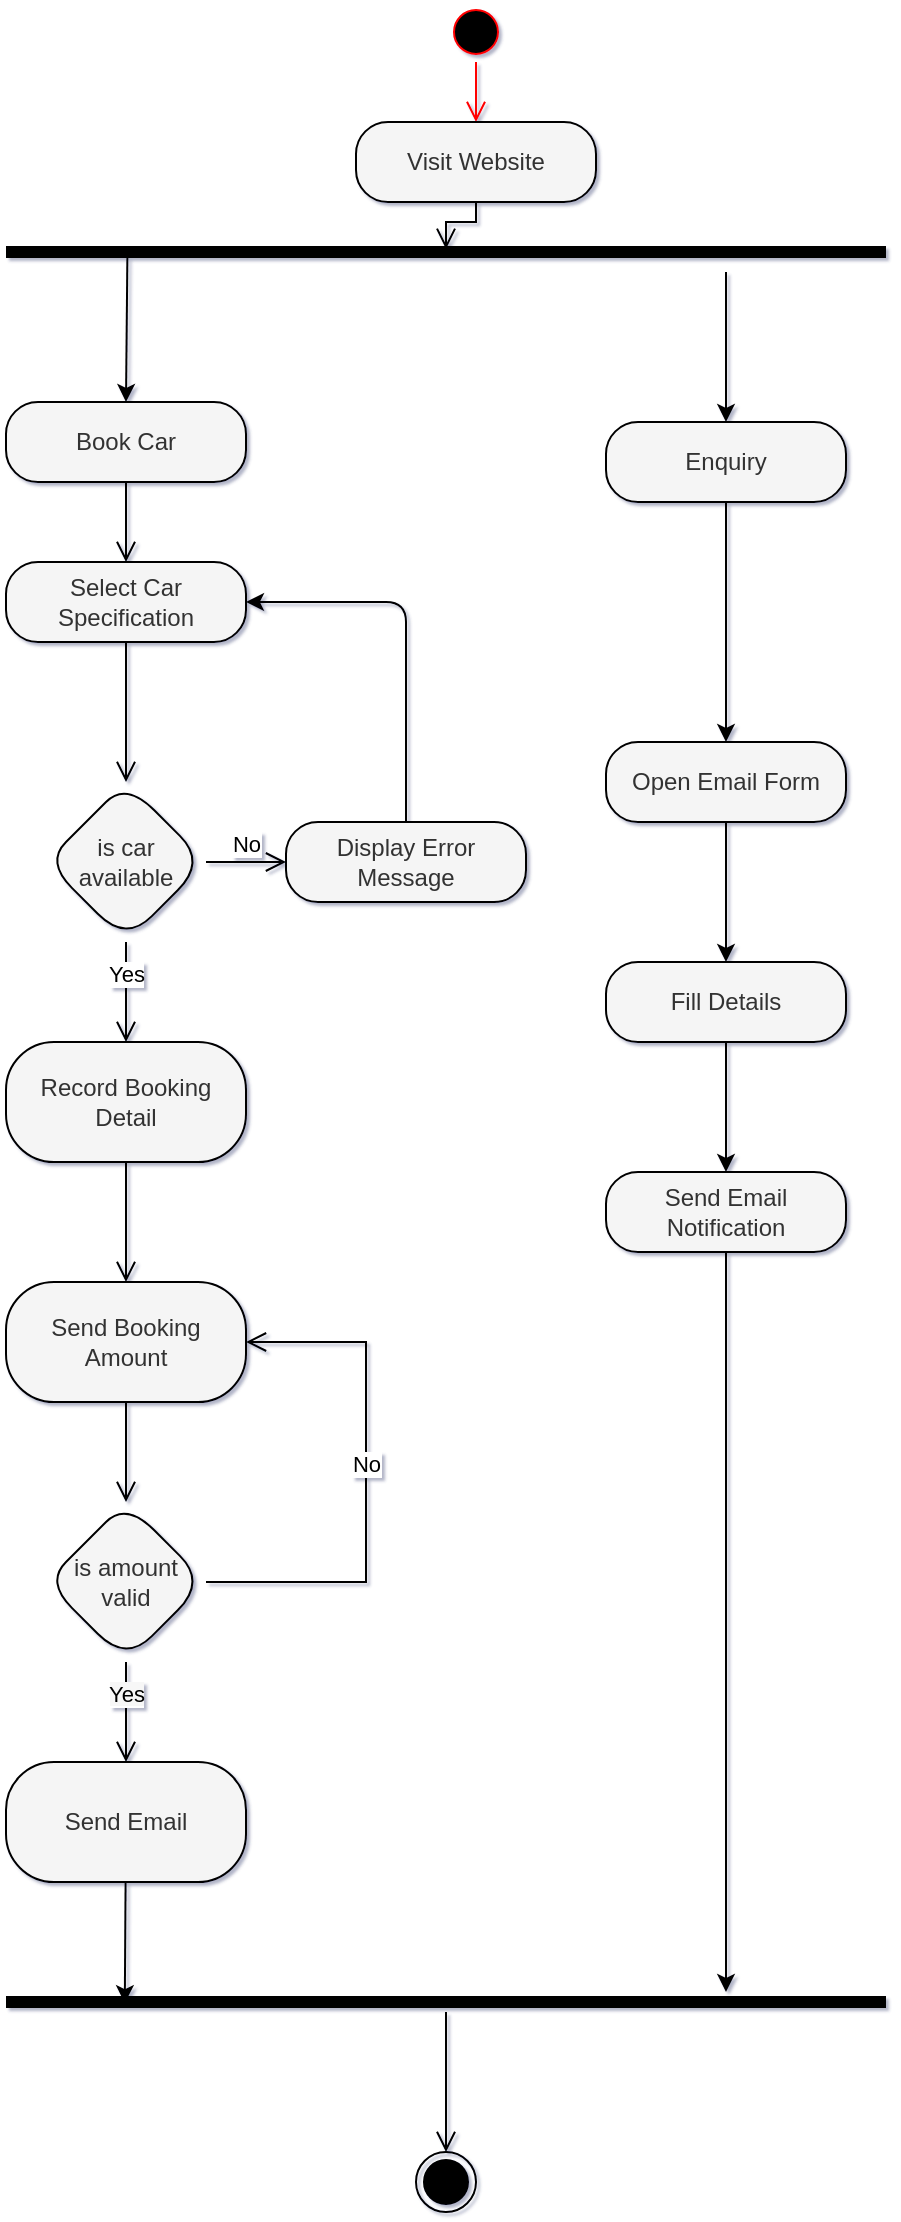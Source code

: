 <mxfile>
    <diagram name="Page-1" id="CssK08dcHLdph9d7XbkA">
        <mxGraphModel dx="1980" dy="1113" grid="0" gridSize="10" guides="1" tooltips="1" connect="1" arrows="1" fold="1" page="1" pageScale="1" pageWidth="827" pageHeight="1169" background="#ffffff" math="0" shadow="1">
            <root>
                <mxCell id="0"/>
                <mxCell id="1" parent="0"/>
                <mxCell id="62" value="" style="group" parent="1" vertex="1" connectable="0">
                    <mxGeometry x="240" y="35" width="440" height="1105" as="geometry"/>
                </mxCell>
                <mxCell id="RspxqE_jWZtG5MPyS7qM-31" value="" style="ellipse;html=1;shape=startState;fillColor=#000000;strokeColor=#FF0000;" parent="62" vertex="1">
                    <mxGeometry x="220" width="30" height="30" as="geometry"/>
                </mxCell>
                <mxCell id="RspxqE_jWZtG5MPyS7qM-32" value="" style="edgeStyle=orthogonalEdgeStyle;html=1;verticalAlign=bottom;endArrow=open;endSize=8;strokeColor=#FF0000;rounded=0;entryX=0.5;entryY=0;entryDx=0;entryDy=0;" parent="62" source="RspxqE_jWZtG5MPyS7qM-31" target="RspxqE_jWZtG5MPyS7qM-33" edge="1">
                    <mxGeometry relative="1" as="geometry">
                        <mxPoint x="235" y="70" as="targetPoint"/>
                    </mxGeometry>
                </mxCell>
                <mxCell id="RspxqE_jWZtG5MPyS7qM-33" value="Visit Website" style="rounded=1;whiteSpace=wrap;html=1;arcSize=40;fontColor=#333333;fillColor=#f5f5f5;strokeColor=#000000;" parent="62" vertex="1">
                    <mxGeometry x="175" y="60" width="120" height="40" as="geometry"/>
                </mxCell>
                <mxCell id="RspxqE_jWZtG5MPyS7qM-34" value="" style="edgeStyle=orthogonalEdgeStyle;html=1;verticalAlign=bottom;endArrow=open;endSize=8;strokeColor=#000000;rounded=0;entryX=0.5;entryY=0.344;entryDx=0;entryDy=0;entryPerimeter=0;" parent="62" source="RspxqE_jWZtG5MPyS7qM-33" target="RspxqE_jWZtG5MPyS7qM-35" edge="1">
                    <mxGeometry relative="1" as="geometry">
                        <mxPoint x="235" y="168" as="targetPoint"/>
                    </mxGeometry>
                </mxCell>
                <mxCell id="58" style="edgeStyle=none;html=1;entryX=0.5;entryY=0;entryDx=0;entryDy=0;strokeColor=#000000;" parent="62" target="RspxqE_jWZtG5MPyS7qM-38" edge="1">
                    <mxGeometry relative="1" as="geometry">
                        <mxPoint x="360" y="135" as="sourcePoint"/>
                    </mxGeometry>
                </mxCell>
                <mxCell id="RspxqE_jWZtG5MPyS7qM-35" value="" style="shape=line;html=1;strokeWidth=6;strokeColor=#000000;" parent="62" vertex="1">
                    <mxGeometry y="120" width="440" height="10" as="geometry"/>
                </mxCell>
                <mxCell id="RspxqE_jWZtG5MPyS7qM-38" value="Enquiry" style="rounded=1;whiteSpace=wrap;html=1;arcSize=40;fontColor=#333333;fillColor=#f5f5f5;strokeColor=#000000;" parent="62" vertex="1">
                    <mxGeometry x="300" y="210" width="120" height="40" as="geometry"/>
                </mxCell>
                <mxCell id="40" value="Open Email Form" style="rounded=1;whiteSpace=wrap;html=1;arcSize=40;fontColor=#333333;fillColor=#f5f5f5;strokeColor=#000000;" parent="62" vertex="1">
                    <mxGeometry x="300" y="370" width="120" height="40" as="geometry"/>
                </mxCell>
                <mxCell id="41" value="" style="edgeStyle=none;html=1;strokeColor=#000000;" parent="62" source="RspxqE_jWZtG5MPyS7qM-38" target="40" edge="1">
                    <mxGeometry relative="1" as="geometry"/>
                </mxCell>
                <mxCell id="45" value="Fill Details" style="rounded=1;whiteSpace=wrap;html=1;arcSize=40;fontColor=#333333;fillColor=#f5f5f5;strokeColor=#000000;" parent="62" vertex="1">
                    <mxGeometry x="300" y="480" width="120" height="40" as="geometry"/>
                </mxCell>
                <mxCell id="46" value="" style="edgeStyle=none;html=1;strokeColor=#000000;" parent="62" source="40" target="45" edge="1">
                    <mxGeometry relative="1" as="geometry"/>
                </mxCell>
                <mxCell id="55" style="edgeStyle=none;html=1;strokeColor=#000000;" parent="62" source="47" edge="1">
                    <mxGeometry relative="1" as="geometry">
                        <mxPoint x="360" y="995" as="targetPoint"/>
                    </mxGeometry>
                </mxCell>
                <mxCell id="47" value="Send Email Notification" style="rounded=1;whiteSpace=wrap;html=1;arcSize=40;fontColor=#333333;fillColor=#f5f5f5;strokeColor=#000000;" parent="62" vertex="1">
                    <mxGeometry x="300" y="585" width="120" height="40" as="geometry"/>
                </mxCell>
                <mxCell id="48" value="" style="edgeStyle=none;html=1;strokeColor=#000000;" parent="62" source="45" target="47" edge="1">
                    <mxGeometry relative="1" as="geometry"/>
                </mxCell>
                <mxCell id="52" value="" style="shape=line;html=1;strokeWidth=6;strokeColor=#000000;" parent="62" vertex="1">
                    <mxGeometry y="995" width="440" height="10" as="geometry"/>
                </mxCell>
                <mxCell id="53" value="" style="edgeStyle=orthogonalEdgeStyle;html=1;verticalAlign=bottom;endArrow=open;endSize=8;strokeColor=#000000;entryX=0.5;entryY=0;entryDx=0;entryDy=0;" parent="62" source="52" target="56" edge="1">
                    <mxGeometry relative="1" as="geometry">
                        <mxPoint x="205" y="1260" as="targetPoint"/>
                    </mxGeometry>
                </mxCell>
                <mxCell id="54" value="" style="edgeStyle=none;html=1;strokeColor=#000000;entryX=0.135;entryY=0.56;entryDx=0;entryDy=0;entryPerimeter=0;" parent="62" source="35" target="52" edge="1">
                    <mxGeometry relative="1" as="geometry"/>
                </mxCell>
                <mxCell id="56" value="" style="ellipse;html=1;shape=endState;fillColor=#000000;strokeColor=#000000;" parent="62" vertex="1">
                    <mxGeometry x="205" y="1075" width="30" height="30" as="geometry"/>
                </mxCell>
                <mxCell id="37" value="Display Error Message" style="whiteSpace=wrap;html=1;fillColor=#f5f5f5;strokeColor=#000000;fontColor=#333333;rounded=1;arcSize=40;" parent="62" vertex="1">
                    <mxGeometry x="140" y="410" width="120" height="40" as="geometry"/>
                </mxCell>
                <mxCell id="38" value="&lt;font style=&quot;background-color: rgb(255, 255, 255);&quot; color=&quot;#000000&quot;&gt;No&lt;/font&gt;" style="edgeStyle=orthogonalEdgeStyle;html=1;verticalAlign=bottom;endArrow=open;endSize=8;strokeColor=#000000;rounded=0;" parent="62" source="23" target="37" edge="1">
                    <mxGeometry relative="1" as="geometry"/>
                </mxCell>
                <mxCell id="RspxqE_jWZtG5MPyS7qM-42" value="Book Car" style="rounded=1;whiteSpace=wrap;html=1;arcSize=40;fontColor=#333333;fillColor=#f5f5f5;strokeColor=#000000;" parent="62" vertex="1">
                    <mxGeometry y="200" width="120" height="40" as="geometry"/>
                </mxCell>
                <mxCell id="57" style="edgeStyle=none;html=1;entryX=0.5;entryY=0;entryDx=0;entryDy=0;strokeColor=#000000;exitX=0.138;exitY=0.4;exitDx=0;exitDy=0;exitPerimeter=0;" parent="62" source="RspxqE_jWZtG5MPyS7qM-35" target="RspxqE_jWZtG5MPyS7qM-42" edge="1">
                    <mxGeometry relative="1" as="geometry"/>
                </mxCell>
                <mxCell id="21" value="Select Car Specification" style="rounded=1;whiteSpace=wrap;html=1;arcSize=40;fontColor=#333333;fillColor=#f5f5f5;strokeColor=#000000;" parent="62" vertex="1">
                    <mxGeometry y="280" width="120" height="40" as="geometry"/>
                </mxCell>
                <mxCell id="51" style="edgeStyle=none;html=1;entryX=1;entryY=0.5;entryDx=0;entryDy=0;strokeColor=#000000;" parent="62" source="37" target="21" edge="1">
                    <mxGeometry relative="1" as="geometry">
                        <Array as="points">
                            <mxPoint x="200" y="300"/>
                        </Array>
                    </mxGeometry>
                </mxCell>
                <mxCell id="22" value="" style="edgeStyle=orthogonalEdgeStyle;html=1;verticalAlign=bottom;endArrow=open;endSize=8;strokeColor=#000000;rounded=0;" parent="62" source="RspxqE_jWZtG5MPyS7qM-42" target="21" edge="1">
                    <mxGeometry relative="1" as="geometry"/>
                </mxCell>
                <mxCell id="23" value="is car available" style="rhombus;whiteSpace=wrap;html=1;fillColor=#f5f5f5;strokeColor=#000000;fontColor=#333333;rounded=1;arcSize=40;" parent="62" vertex="1">
                    <mxGeometry x="20" y="390" width="80" height="80" as="geometry"/>
                </mxCell>
                <mxCell id="24" value="" style="edgeStyle=orthogonalEdgeStyle;html=1;verticalAlign=bottom;endArrow=open;endSize=8;strokeColor=#000000;rounded=0;" parent="62" source="21" target="23" edge="1">
                    <mxGeometry relative="1" as="geometry"/>
                </mxCell>
                <mxCell id="28" value="Record Booking Detail" style="whiteSpace=wrap;html=1;fillColor=#f5f5f5;strokeColor=#000000;fontColor=#333333;rounded=1;arcSize=40;" parent="62" vertex="1">
                    <mxGeometry y="520" width="120" height="60" as="geometry"/>
                </mxCell>
                <mxCell id="29" value="&lt;font style=&quot;background-color: rgb(255, 255, 255);&quot; color=&quot;#000000&quot;&gt;Yes&lt;/font&gt;" style="edgeStyle=orthogonalEdgeStyle;html=1;verticalAlign=bottom;endArrow=open;endSize=8;strokeColor=#000000;rounded=0;" parent="62" source="23" target="28" edge="1">
                    <mxGeometry relative="1" as="geometry"/>
                </mxCell>
                <mxCell id="30" value="Send Booking Amount" style="whiteSpace=wrap;html=1;fillColor=#f5f5f5;strokeColor=#000000;fontColor=#333333;rounded=1;arcSize=40;" parent="62" vertex="1">
                    <mxGeometry y="640" width="120" height="60" as="geometry"/>
                </mxCell>
                <mxCell id="31" value="" style="edgeStyle=orthogonalEdgeStyle;html=1;verticalAlign=bottom;endArrow=open;endSize=8;strokeColor=#000000;rounded=0;" parent="62" source="28" target="30" edge="1">
                    <mxGeometry relative="1" as="geometry"/>
                </mxCell>
                <mxCell id="34" value="&lt;font style=&quot;background-color: rgb(255, 255, 255);&quot; color=&quot;#000000&quot;&gt;No&lt;/font&gt;" style="edgeStyle=orthogonalEdgeStyle;html=1;verticalAlign=bottom;endArrow=open;endSize=8;strokeColor=#000000;rounded=0;exitX=1;exitY=0.5;exitDx=0;exitDy=0;" parent="62" source="32" target="30" edge="1">
                    <mxGeometry relative="1" as="geometry">
                        <Array as="points">
                            <mxPoint x="180" y="790"/>
                            <mxPoint x="180" y="670"/>
                        </Array>
                    </mxGeometry>
                </mxCell>
                <mxCell id="32" value="is amount valid" style="rhombus;whiteSpace=wrap;html=1;fillColor=#f5f5f5;strokeColor=#000000;fontColor=#333333;rounded=1;arcSize=40;" parent="62" vertex="1">
                    <mxGeometry x="20" y="750" width="80" height="80" as="geometry"/>
                </mxCell>
                <mxCell id="33" value="" style="edgeStyle=orthogonalEdgeStyle;html=1;verticalAlign=bottom;endArrow=open;endSize=8;strokeColor=#000000;rounded=0;" parent="62" source="30" target="32" edge="1">
                    <mxGeometry relative="1" as="geometry"/>
                </mxCell>
                <mxCell id="35" value="Send Email" style="whiteSpace=wrap;html=1;fillColor=#f5f5f5;strokeColor=#000000;fontColor=#333333;rounded=1;arcSize=40;" parent="62" vertex="1">
                    <mxGeometry y="880" width="120" height="60" as="geometry"/>
                </mxCell>
                <mxCell id="36" value="&lt;font style=&quot;background-color: rgb(247, 247, 247);&quot; color=&quot;#000000&quot;&gt;Yes&lt;/font&gt;" style="edgeStyle=orthogonalEdgeStyle;html=1;verticalAlign=bottom;endArrow=open;endSize=8;strokeColor=#000000;rounded=0;" parent="62" source="32" target="35" edge="1">
                    <mxGeometry relative="1" as="geometry"/>
                </mxCell>
            </root>
        </mxGraphModel>
    </diagram>
</mxfile>